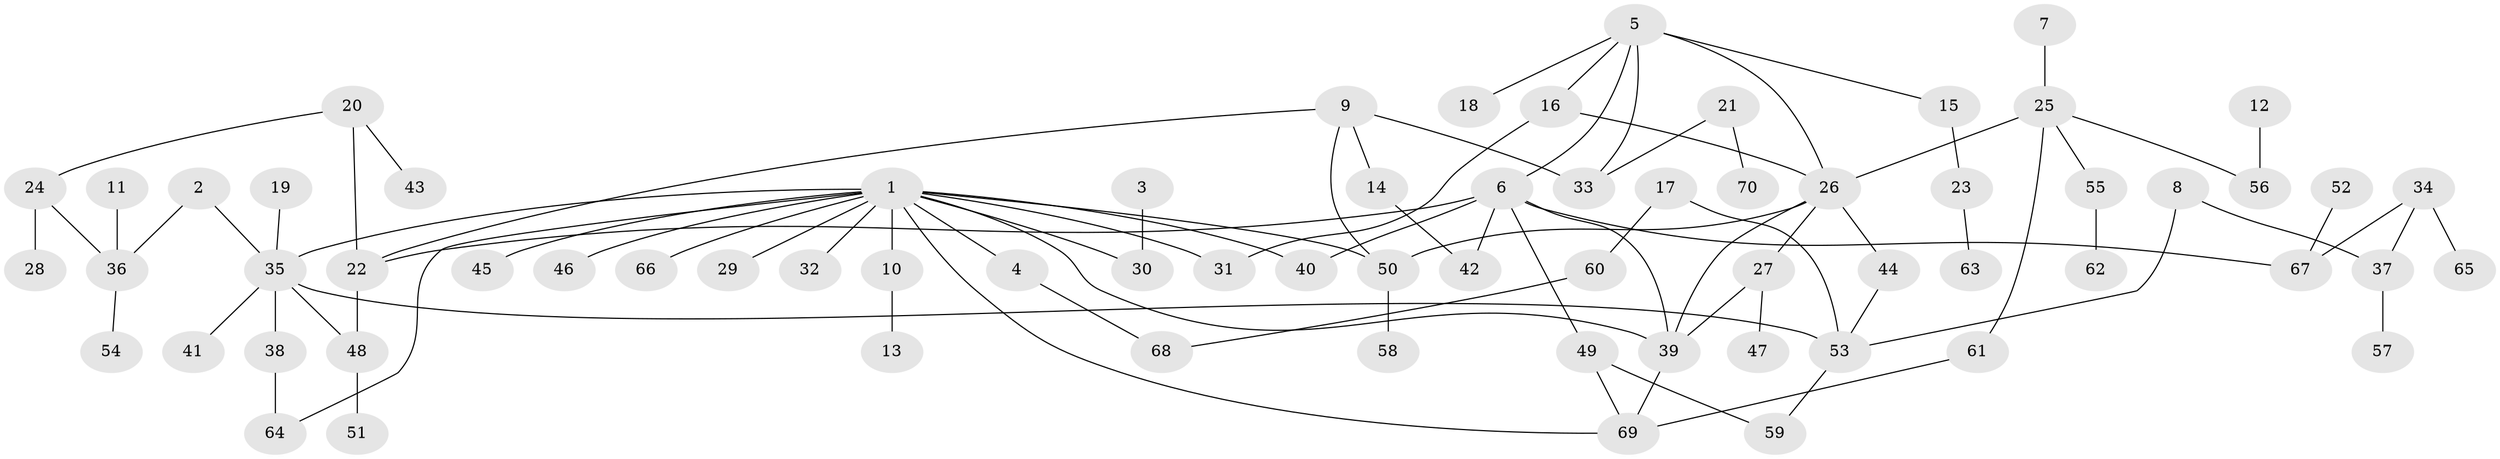 // original degree distribution, {8: 0.014388489208633094, 9: 0.007194244604316547, 6: 0.02158273381294964, 4: 0.07194244604316546, 2: 0.302158273381295, 3: 0.17266187050359713, 5: 0.02158273381294964, 1: 0.381294964028777, 7: 0.007194244604316547}
// Generated by graph-tools (version 1.1) at 2025/25/03/09/25 03:25:34]
// undirected, 70 vertices, 88 edges
graph export_dot {
graph [start="1"]
  node [color=gray90,style=filled];
  1;
  2;
  3;
  4;
  5;
  6;
  7;
  8;
  9;
  10;
  11;
  12;
  13;
  14;
  15;
  16;
  17;
  18;
  19;
  20;
  21;
  22;
  23;
  24;
  25;
  26;
  27;
  28;
  29;
  30;
  31;
  32;
  33;
  34;
  35;
  36;
  37;
  38;
  39;
  40;
  41;
  42;
  43;
  44;
  45;
  46;
  47;
  48;
  49;
  50;
  51;
  52;
  53;
  54;
  55;
  56;
  57;
  58;
  59;
  60;
  61;
  62;
  63;
  64;
  65;
  66;
  67;
  68;
  69;
  70;
  1 -- 4 [weight=1.0];
  1 -- 10 [weight=1.0];
  1 -- 29 [weight=1.0];
  1 -- 30 [weight=1.0];
  1 -- 31 [weight=1.0];
  1 -- 32 [weight=1.0];
  1 -- 35 [weight=1.0];
  1 -- 39 [weight=1.0];
  1 -- 40 [weight=1.0];
  1 -- 45 [weight=1.0];
  1 -- 46 [weight=1.0];
  1 -- 50 [weight=1.0];
  1 -- 64 [weight=1.0];
  1 -- 66 [weight=1.0];
  1 -- 69 [weight=1.0];
  2 -- 35 [weight=1.0];
  2 -- 36 [weight=1.0];
  3 -- 30 [weight=1.0];
  4 -- 68 [weight=1.0];
  5 -- 6 [weight=1.0];
  5 -- 15 [weight=1.0];
  5 -- 16 [weight=1.0];
  5 -- 18 [weight=1.0];
  5 -- 26 [weight=1.0];
  5 -- 33 [weight=1.0];
  6 -- 22 [weight=1.0];
  6 -- 39 [weight=1.0];
  6 -- 40 [weight=1.0];
  6 -- 42 [weight=1.0];
  6 -- 49 [weight=1.0];
  6 -- 67 [weight=1.0];
  7 -- 25 [weight=1.0];
  8 -- 37 [weight=1.0];
  8 -- 53 [weight=1.0];
  9 -- 14 [weight=1.0];
  9 -- 22 [weight=1.0];
  9 -- 33 [weight=1.0];
  9 -- 50 [weight=1.0];
  10 -- 13 [weight=1.0];
  11 -- 36 [weight=1.0];
  12 -- 56 [weight=1.0];
  14 -- 42 [weight=1.0];
  15 -- 23 [weight=1.0];
  16 -- 26 [weight=1.0];
  16 -- 31 [weight=1.0];
  17 -- 53 [weight=1.0];
  17 -- 60 [weight=1.0];
  19 -- 35 [weight=1.0];
  20 -- 22 [weight=1.0];
  20 -- 24 [weight=1.0];
  20 -- 43 [weight=1.0];
  21 -- 33 [weight=1.0];
  21 -- 70 [weight=1.0];
  22 -- 48 [weight=1.0];
  23 -- 63 [weight=1.0];
  24 -- 28 [weight=1.0];
  24 -- 36 [weight=1.0];
  25 -- 26 [weight=1.0];
  25 -- 55 [weight=1.0];
  25 -- 56 [weight=1.0];
  25 -- 61 [weight=1.0];
  26 -- 27 [weight=1.0];
  26 -- 39 [weight=1.0];
  26 -- 44 [weight=1.0];
  26 -- 50 [weight=1.0];
  27 -- 39 [weight=1.0];
  27 -- 47 [weight=1.0];
  34 -- 37 [weight=1.0];
  34 -- 65 [weight=1.0];
  34 -- 67 [weight=1.0];
  35 -- 38 [weight=1.0];
  35 -- 41 [weight=1.0];
  35 -- 48 [weight=1.0];
  35 -- 53 [weight=1.0];
  36 -- 54 [weight=1.0];
  37 -- 57 [weight=1.0];
  38 -- 64 [weight=1.0];
  39 -- 69 [weight=1.0];
  44 -- 53 [weight=1.0];
  48 -- 51 [weight=1.0];
  49 -- 59 [weight=1.0];
  49 -- 69 [weight=1.0];
  50 -- 58 [weight=1.0];
  52 -- 67 [weight=1.0];
  53 -- 59 [weight=1.0];
  55 -- 62 [weight=1.0];
  60 -- 68 [weight=1.0];
  61 -- 69 [weight=1.0];
}
